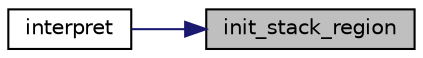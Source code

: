 digraph "init_stack_region"
{
 // LATEX_PDF_SIZE
  edge [fontname="Helvetica",fontsize="10",labelfontname="Helvetica",labelfontsize="10"];
  node [fontname="Helvetica",fontsize="10",shape=record];
  rankdir="RL";
  Node1 [label="init_stack_region",height=0.2,width=0.4,color="black", fillcolor="grey75", style="filled", fontcolor="black",tooltip="Initializes the region stack."];
  Node1 -> Node2 [dir="back",color="midnightblue",fontsize="10",style="solid",fontname="Helvetica"];
  Node2 [label="interpret",height=0.2,width=0.4,color="black", fillcolor="white", style="filled",URL="$dc/d30/interpreter_8c.html#aeec8fb0aa4c6922ab518df077d175f1c",tooltip=" "];
}
